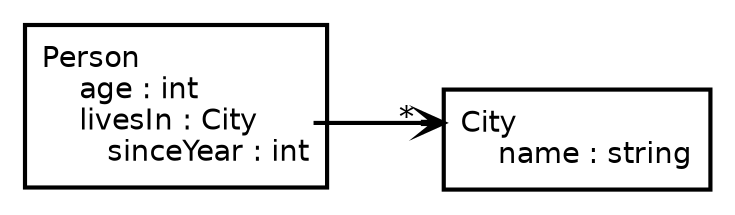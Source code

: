 digraph G {

    graph [
        compound = true     // To clip the head at the cluster border
        dpi = 200
        penwidth = 2        // Make the cluster's borders a bit thicker
        rankdir = "LR"
        ranksep = 1         // Add a bit more space inbetween nodes
    ]

    node [
        color = none        // Hide the node's border
        fontname = "Bitstream Vera Sans"
        height = 0          // Make the node as small as possible (it will grow if it needs more space)
        margin = 0          // Remove unneeded whitespace
        shape = "record"
    ]

    edge [
        arrowhead = "open"
        labelangle = -5     // Place the asteriks closer to the line
        labeldistance = 2.5 // Place the asteriks further away from the arrow head
        penwidth = 2        // Make the line a bit thicker
    ]

    /* @NOTE: escaping spaces in the label using '\' doesn't work so use '&#92;' or '&nbsp' instead. */
    subgraph cluster_Person {
        Person [
            label = "\N\l | &nbsp;&nbsp;&nbsp; age : int\l | <livesIn> &nbsp;&nbsp;&nbsp; livesIn : City\l | &nbsp;&nbsp;&nbsp;&nbsp;&nbsp;&nbsp; sinceYear : int\l"
        ]
    }

    subgraph cluster_City {
        City [
            label = "<city> \N\l | &nbsp;&nbsp;&nbsp; name : string\l"
        ]
    }

    Person:livesIn -> City:city [headlabel = "*", lhead = "cluster_City"] // lhead allows us to point to the cluster's border instead of the node, as long as we add `compound = true` to the graph
}
